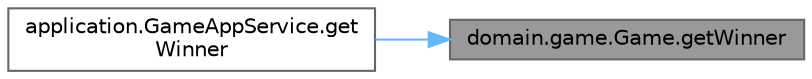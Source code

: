 digraph "domain.game.Game.getWinner"
{
 // LATEX_PDF_SIZE
  bgcolor="transparent";
  edge [fontname=Helvetica,fontsize=10,labelfontname=Helvetica,labelfontsize=10];
  node [fontname=Helvetica,fontsize=10,shape=box,height=0.2,width=0.4];
  rankdir="RL";
  Node1 [id="Node000001",label="domain.game.Game.getWinner",height=0.2,width=0.4,color="gray40", fillcolor="grey60", style="filled", fontcolor="black",tooltip="Obtiene al jugador ganador de la partida."];
  Node1 -> Node2 [id="edge1_Node000001_Node000002",dir="back",color="steelblue1",style="solid",tooltip=" "];
  Node2 [id="Node000002",label="application.GameAppService.get\lWinner",height=0.2,width=0.4,color="grey40", fillcolor="white", style="filled",URL="$classapplication_1_1_game_app_service.html#a2e6a60dd832ae2472563bcaab70a1309",tooltip="Recupera el jugador ganador, si el juego ha finalizado."];
}
